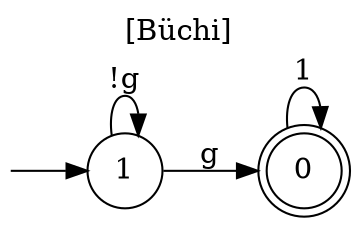 digraph "" {
  rankdir=LR
  label="[Büchi]"
  labelloc="t"
  node [shape="circle"]
  I [label="", style=invis, width=0]
  I -> 1
  0 [label="0", peripheries=2]
  0 -> 0 [label="1"]
  1 [label="1"]
  1 -> 0 [label="g"]
  1 -> 1 [label="!g"]
}
